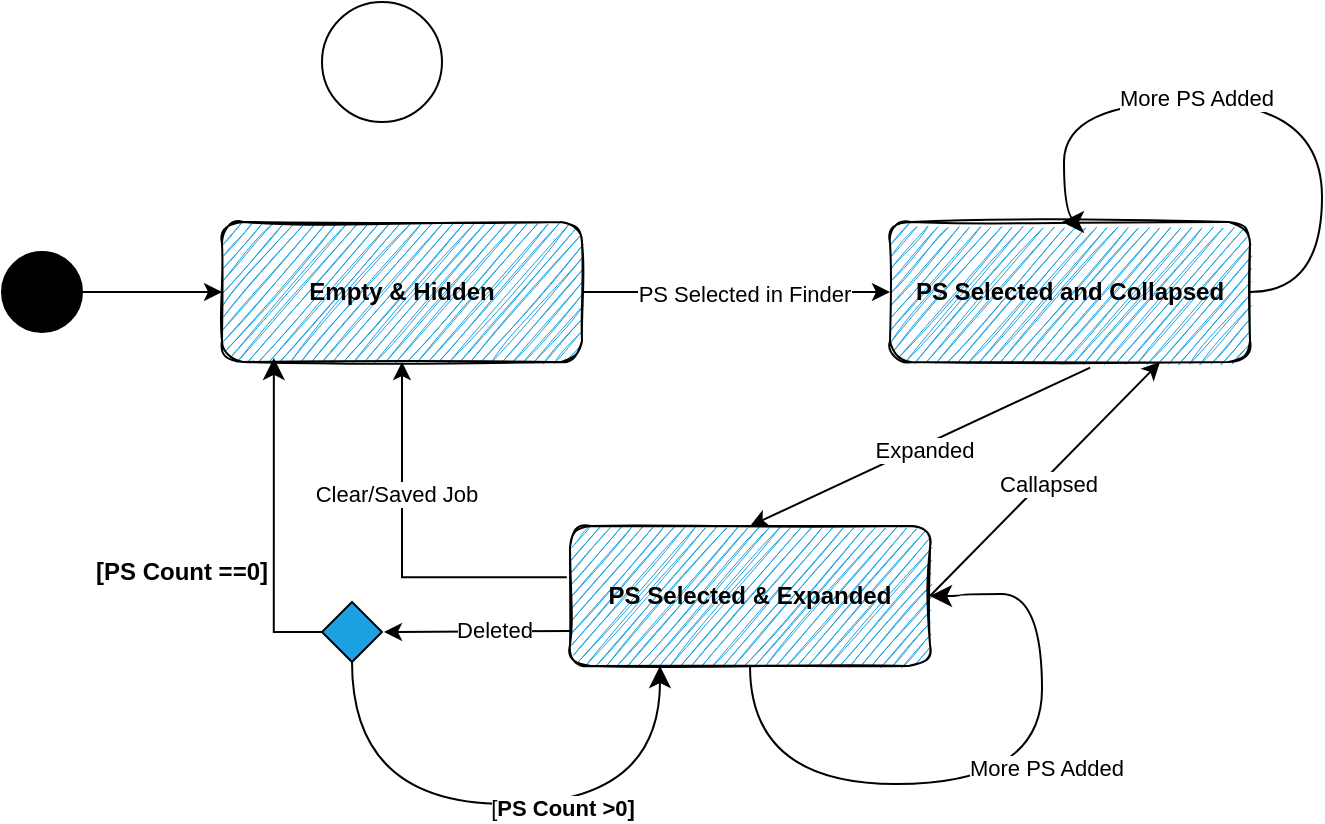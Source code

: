 <mxfile version="21.6.7" type="github">
  <diagram name="Page-1" id="gJcSldELC-2B4IKOkgeM">
    <mxGraphModel dx="1282" dy="577" grid="1" gridSize="10" guides="1" tooltips="1" connect="1" arrows="1" fold="1" page="1" pageScale="1" pageWidth="850" pageHeight="1100" math="0" shadow="0">
      <root>
        <mxCell id="0" />
        <mxCell id="1" parent="0" />
        <mxCell id="07l29-t6zsmYIf03nnSy-1" value="&lt;b&gt;Empty &amp;amp; Hidden&lt;/b&gt;" style="rounded=1;whiteSpace=wrap;html=1;fillColor=#1ba1e2;sketch=1;" vertex="1" parent="1">
          <mxGeometry x="160" y="130" width="180" height="70" as="geometry" />
        </mxCell>
        <mxCell id="07l29-t6zsmYIf03nnSy-4" value="" style="ellipse;whiteSpace=wrap;html=1;aspect=fixed;fillStyle=solid;fillColor=black;" vertex="1" parent="1">
          <mxGeometry x="50" y="145" width="40" height="40" as="geometry" />
        </mxCell>
        <mxCell id="07l29-t6zsmYIf03nnSy-6" value="&lt;b&gt;PS Selected and Collapsed&lt;/b&gt;" style="rounded=1;whiteSpace=wrap;html=1;fillColor=#1ba1e2;sketch=1;" vertex="1" parent="1">
          <mxGeometry x="494" y="130" width="180" height="70" as="geometry" />
        </mxCell>
        <mxCell id="07l29-t6zsmYIf03nnSy-16" style="edgeStyle=orthogonalEdgeStyle;rounded=0;orthogonalLoop=1;jettySize=auto;html=1;exitX=-0.009;exitY=0.366;exitDx=0;exitDy=0;exitPerimeter=0;" edge="1" parent="1" source="07l29-t6zsmYIf03nnSy-7" target="07l29-t6zsmYIf03nnSy-1">
          <mxGeometry relative="1" as="geometry">
            <Array as="points">
              <mxPoint x="250" y="308" />
            </Array>
          </mxGeometry>
        </mxCell>
        <mxCell id="07l29-t6zsmYIf03nnSy-17" value="Clear/Saved Job" style="edgeLabel;html=1;align=center;verticalAlign=middle;resizable=0;points=[];" vertex="1" connectable="0" parent="07l29-t6zsmYIf03nnSy-16">
          <mxGeometry x="0.303" y="3" relative="1" as="geometry">
            <mxPoint as="offset" />
          </mxGeometry>
        </mxCell>
        <mxCell id="07l29-t6zsmYIf03nnSy-7" value="&lt;b&gt;PS Selected &amp;amp; Expanded&lt;/b&gt;" style="rounded=1;whiteSpace=wrap;html=1;fillColor=#1ba1e2;sketch=1;" vertex="1" parent="1">
          <mxGeometry x="334" y="282" width="180" height="70" as="geometry" />
        </mxCell>
        <mxCell id="07l29-t6zsmYIf03nnSy-8" value="" style="endArrow=classic;html=1;rounded=0;entryX=0;entryY=0.5;entryDx=0;entryDy=0;exitX=1;exitY=0.5;exitDx=0;exitDy=0;" edge="1" parent="1" source="07l29-t6zsmYIf03nnSy-1" target="07l29-t6zsmYIf03nnSy-6">
          <mxGeometry width="50" height="50" relative="1" as="geometry">
            <mxPoint x="340" y="160" as="sourcePoint" />
            <mxPoint x="390" y="110" as="targetPoint" />
          </mxGeometry>
        </mxCell>
        <mxCell id="07l29-t6zsmYIf03nnSy-9" value="PS Selected in Finder" style="edgeLabel;html=1;align=center;verticalAlign=middle;resizable=0;points=[];" vertex="1" connectable="0" parent="07l29-t6zsmYIf03nnSy-8">
          <mxGeometry x="0.049" y="-1" relative="1" as="geometry">
            <mxPoint as="offset" />
          </mxGeometry>
        </mxCell>
        <mxCell id="07l29-t6zsmYIf03nnSy-10" value="" style="endArrow=classic;html=1;rounded=0;exitX=0.556;exitY=1.04;exitDx=0;exitDy=0;exitPerimeter=0;entryX=0.5;entryY=0;entryDx=0;entryDy=0;" edge="1" parent="1" source="07l29-t6zsmYIf03nnSy-6" target="07l29-t6zsmYIf03nnSy-7">
          <mxGeometry width="50" height="50" relative="1" as="geometry">
            <mxPoint x="400" y="330" as="sourcePoint" />
            <mxPoint x="450" y="280" as="targetPoint" />
          </mxGeometry>
        </mxCell>
        <mxCell id="07l29-t6zsmYIf03nnSy-11" value="Expanded" style="edgeLabel;html=1;align=center;verticalAlign=middle;resizable=0;points=[];" vertex="1" connectable="0" parent="07l29-t6zsmYIf03nnSy-10">
          <mxGeometry x="-0.01" y="2" relative="1" as="geometry">
            <mxPoint as="offset" />
          </mxGeometry>
        </mxCell>
        <mxCell id="07l29-t6zsmYIf03nnSy-12" value="" style="endArrow=classic;html=1;rounded=0;exitX=1;exitY=0.5;exitDx=0;exitDy=0;entryX=0;entryY=0.5;entryDx=0;entryDy=0;" edge="1" parent="1" source="07l29-t6zsmYIf03nnSy-4" target="07l29-t6zsmYIf03nnSy-1">
          <mxGeometry width="50" height="50" relative="1" as="geometry">
            <mxPoint x="400" y="330" as="sourcePoint" />
            <mxPoint x="450" y="280" as="targetPoint" />
          </mxGeometry>
        </mxCell>
        <mxCell id="07l29-t6zsmYIf03nnSy-13" value="" style="endArrow=classic;html=1;rounded=0;entryX=0.75;entryY=1;entryDx=0;entryDy=0;exitX=1;exitY=0.5;exitDx=0;exitDy=0;" edge="1" parent="1" source="07l29-t6zsmYIf03nnSy-7" target="07l29-t6zsmYIf03nnSy-6">
          <mxGeometry width="50" height="50" relative="1" as="geometry">
            <mxPoint x="520" y="320" as="sourcePoint" />
            <mxPoint x="560" y="270" as="targetPoint" />
          </mxGeometry>
        </mxCell>
        <mxCell id="07l29-t6zsmYIf03nnSy-14" value="Callapsed" style="edgeLabel;html=1;align=center;verticalAlign=middle;resizable=0;points=[];" vertex="1" connectable="0" parent="07l29-t6zsmYIf03nnSy-13">
          <mxGeometry x="0.007" y="-3" relative="1" as="geometry">
            <mxPoint x="-1" as="offset" />
          </mxGeometry>
        </mxCell>
        <mxCell id="07l29-t6zsmYIf03nnSy-18" value="" style="ellipse;whiteSpace=wrap;html=1;aspect=fixed;" vertex="1" parent="1">
          <mxGeometry x="210" y="20" width="60" height="60" as="geometry" />
        </mxCell>
        <mxCell id="07l29-t6zsmYIf03nnSy-19" value="" style="edgeStyle=orthogonalEdgeStyle;elbow=horizontal;endArrow=classic;html=1;curved=1;rounded=0;endSize=8;startSize=8;exitX=1;exitY=0.5;exitDx=0;exitDy=0;entryX=0.5;entryY=0;entryDx=0;entryDy=0;" edge="1" parent="1" source="07l29-t6zsmYIf03nnSy-6">
          <mxGeometry width="50" height="50" relative="1" as="geometry">
            <mxPoint x="684" y="205" as="sourcePoint" />
            <mxPoint x="580" y="130" as="targetPoint" />
            <Array as="points">
              <mxPoint x="710" y="165" />
              <mxPoint x="710" y="70" />
              <mxPoint x="581" y="70" />
            </Array>
          </mxGeometry>
        </mxCell>
        <mxCell id="07l29-t6zsmYIf03nnSy-20" value="More PS Added" style="edgeLabel;html=1;align=center;verticalAlign=middle;resizable=0;points=[];" vertex="1" connectable="0" parent="07l29-t6zsmYIf03nnSy-19">
          <mxGeometry x="0.195" y="-2" relative="1" as="geometry">
            <mxPoint x="-2" as="offset" />
          </mxGeometry>
        </mxCell>
        <mxCell id="07l29-t6zsmYIf03nnSy-22" value="" style="edgeStyle=orthogonalEdgeStyle;elbow=horizontal;endArrow=classic;html=1;curved=1;rounded=0;endSize=8;startSize=8;exitX=0.5;exitY=1;exitDx=0;exitDy=0;entryX=1;entryY=0.5;entryDx=0;entryDy=0;" edge="1" parent="1" source="07l29-t6zsmYIf03nnSy-7" target="07l29-t6zsmYIf03nnSy-7">
          <mxGeometry width="50" height="50" relative="1" as="geometry">
            <mxPoint x="622" y="411" as="sourcePoint" />
            <mxPoint x="528" y="376" as="targetPoint" />
            <Array as="points">
              <mxPoint x="424" y="411" />
              <mxPoint x="570" y="411" />
              <mxPoint x="570" y="316" />
              <mxPoint x="529" y="316" />
              <mxPoint x="529" y="317" />
            </Array>
          </mxGeometry>
        </mxCell>
        <mxCell id="07l29-t6zsmYIf03nnSy-23" value="More PS Added" style="edgeLabel;html=1;align=center;verticalAlign=middle;resizable=0;points=[];" vertex="1" connectable="0" parent="07l29-t6zsmYIf03nnSy-22">
          <mxGeometry x="0.195" y="-2" relative="1" as="geometry">
            <mxPoint as="offset" />
          </mxGeometry>
        </mxCell>
        <mxCell id="07l29-t6zsmYIf03nnSy-25" value="" style="rhombus;whiteSpace=wrap;html=1;fillColor=#1ba1e2;" vertex="1" parent="1">
          <mxGeometry x="210" y="320" width="30" height="30" as="geometry" />
        </mxCell>
        <mxCell id="07l29-t6zsmYIf03nnSy-26" value="" style="endArrow=classic;html=1;rounded=0;exitX=0;exitY=0.75;exitDx=0;exitDy=0;entryX=1;entryY=0.5;entryDx=0;entryDy=0;" edge="1" parent="1">
          <mxGeometry width="50" height="50" relative="1" as="geometry">
            <mxPoint x="335" y="334.5" as="sourcePoint" />
            <mxPoint x="241" y="335" as="targetPoint" />
          </mxGeometry>
        </mxCell>
        <mxCell id="07l29-t6zsmYIf03nnSy-44" value="Deleted" style="edgeLabel;html=1;align=center;verticalAlign=middle;resizable=0;points=[];" vertex="1" connectable="0" parent="07l29-t6zsmYIf03nnSy-26">
          <mxGeometry x="-0.17" y="-1" relative="1" as="geometry">
            <mxPoint as="offset" />
          </mxGeometry>
        </mxCell>
        <mxCell id="07l29-t6zsmYIf03nnSy-27" value="" style="edgeStyle=segmentEdgeStyle;endArrow=classic;html=1;curved=0;rounded=0;endSize=8;startSize=8;entryX=0.144;entryY=0.971;entryDx=0;entryDy=0;entryPerimeter=0;exitX=0;exitY=0.5;exitDx=0;exitDy=0;" edge="1" parent="1" source="07l29-t6zsmYIf03nnSy-25" target="07l29-t6zsmYIf03nnSy-1">
          <mxGeometry width="50" height="50" relative="1" as="geometry">
            <mxPoint x="150" y="410" as="sourcePoint" />
            <mxPoint x="200" y="360" as="targetPoint" />
            <Array as="points">
              <mxPoint x="186" y="335" />
            </Array>
          </mxGeometry>
        </mxCell>
        <mxCell id="07l29-t6zsmYIf03nnSy-32" value="&lt;b&gt;[PS Count ==0]&lt;/b&gt;" style="text;html=1;strokeColor=none;fillColor=none;align=center;verticalAlign=middle;whiteSpace=wrap;rounded=0;" vertex="1" parent="1">
          <mxGeometry x="90" y="290" width="100" height="30" as="geometry" />
        </mxCell>
        <mxCell id="07l29-t6zsmYIf03nnSy-33" value="" style="edgeStyle=orthogonalEdgeStyle;elbow=horizontal;endArrow=classic;html=1;curved=1;rounded=0;endSize=8;startSize=8;exitX=0.5;exitY=1;exitDx=0;exitDy=0;entryX=0.25;entryY=1;entryDx=0;entryDy=0;" edge="1" parent="1" source="07l29-t6zsmYIf03nnSy-25" target="07l29-t6zsmYIf03nnSy-7">
          <mxGeometry width="50" height="50" relative="1" as="geometry">
            <mxPoint x="307" y="362" as="sourcePoint" />
            <mxPoint x="390" y="380" as="targetPoint" />
            <Array as="points">
              <mxPoint x="225" y="421" />
              <mxPoint x="379" y="421" />
            </Array>
          </mxGeometry>
        </mxCell>
        <mxCell id="07l29-t6zsmYIf03nnSy-34" value="[&lt;b&gt;PS Count &amp;gt;0]&lt;/b&gt;" style="edgeLabel;html=1;align=center;verticalAlign=middle;resizable=0;points=[];" vertex="1" connectable="0" parent="07l29-t6zsmYIf03nnSy-33">
          <mxGeometry x="0.195" y="-2" relative="1" as="geometry">
            <mxPoint as="offset" />
          </mxGeometry>
        </mxCell>
      </root>
    </mxGraphModel>
  </diagram>
</mxfile>
